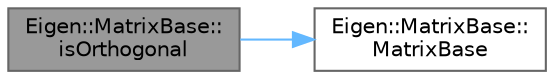 digraph "Eigen::MatrixBase::isOrthogonal"
{
 // LATEX_PDF_SIZE
  bgcolor="transparent";
  edge [fontname=Helvetica,fontsize=10,labelfontname=Helvetica,labelfontsize=10];
  node [fontname=Helvetica,fontsize=10,shape=box,height=0.2,width=0.4];
  rankdir="LR";
  Node1 [id="Node000001",label="Eigen::MatrixBase::\lisOrthogonal",height=0.2,width=0.4,color="gray40", fillcolor="grey60", style="filled", fontcolor="black",tooltip=" "];
  Node1 -> Node2 [id="edge1_Node000001_Node000002",color="steelblue1",style="solid",tooltip=" "];
  Node2 [id="Node000002",label="Eigen::MatrixBase::\lMatrixBase",height=0.2,width=0.4,color="grey40", fillcolor="white", style="filled",URL="$class_eigen_1_1_matrix_base.html#a18b1d6bb45230c35c2f5dfa7c76c43d4",tooltip=" "];
}
